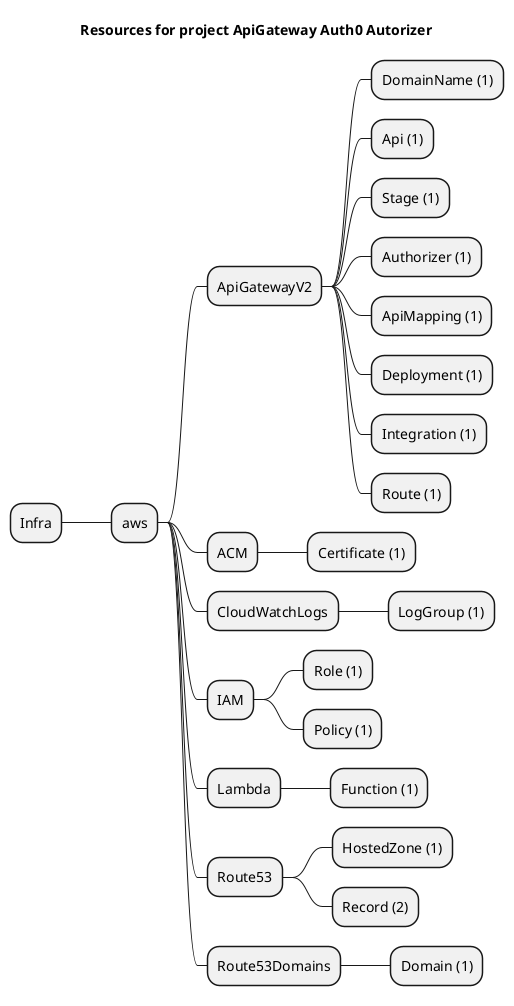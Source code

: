 @startmindmap
title Resources for project ApiGateway Auth0 Autorizer
skinparam monochrome true
+ Infra
++ aws
+++ ApiGatewayV2
++++ DomainName (1)
++++ Api (1)
++++ Stage (1)
++++ Authorizer (1)
++++ ApiMapping (1)
++++ Deployment (1)
++++ Integration (1)
++++ Route (1)
+++ ACM
++++ Certificate (1)
+++ CloudWatchLogs
++++ LogGroup (1)
+++ IAM
++++ Role (1)
++++ Policy (1)
+++ Lambda
++++ Function (1)
+++ Route53
++++ HostedZone (1)
++++ Record (2)
+++ Route53Domains
++++ Domain (1)
@endmindmap